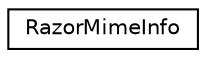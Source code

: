 digraph G
{
  edge [fontname="Helvetica",fontsize="10",labelfontname="Helvetica",labelfontsize="10"];
  node [fontname="Helvetica",fontsize="10",shape=record];
  rankdir=LR;
  Node1 [label="RazorMimeInfo",height=0.2,width=0.4,color="black", fillcolor="white", style="filled",URL="$classRazorMimeInfo.html"];
}
